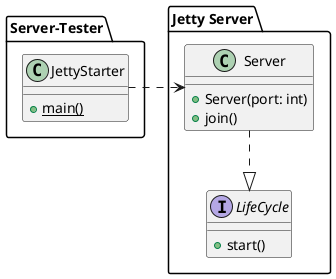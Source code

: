 @startuml

package "Jetty Server" {
interface LifeCycle {
    +start()
}

class Server {
    +Server(port: int)
    +join()
}

Server ..|> LifeCycle

}

package "Server-Tester" {
    class JettyStarter {
        {static} +main()
    }

}

JettyStarter .> Server



@enduml